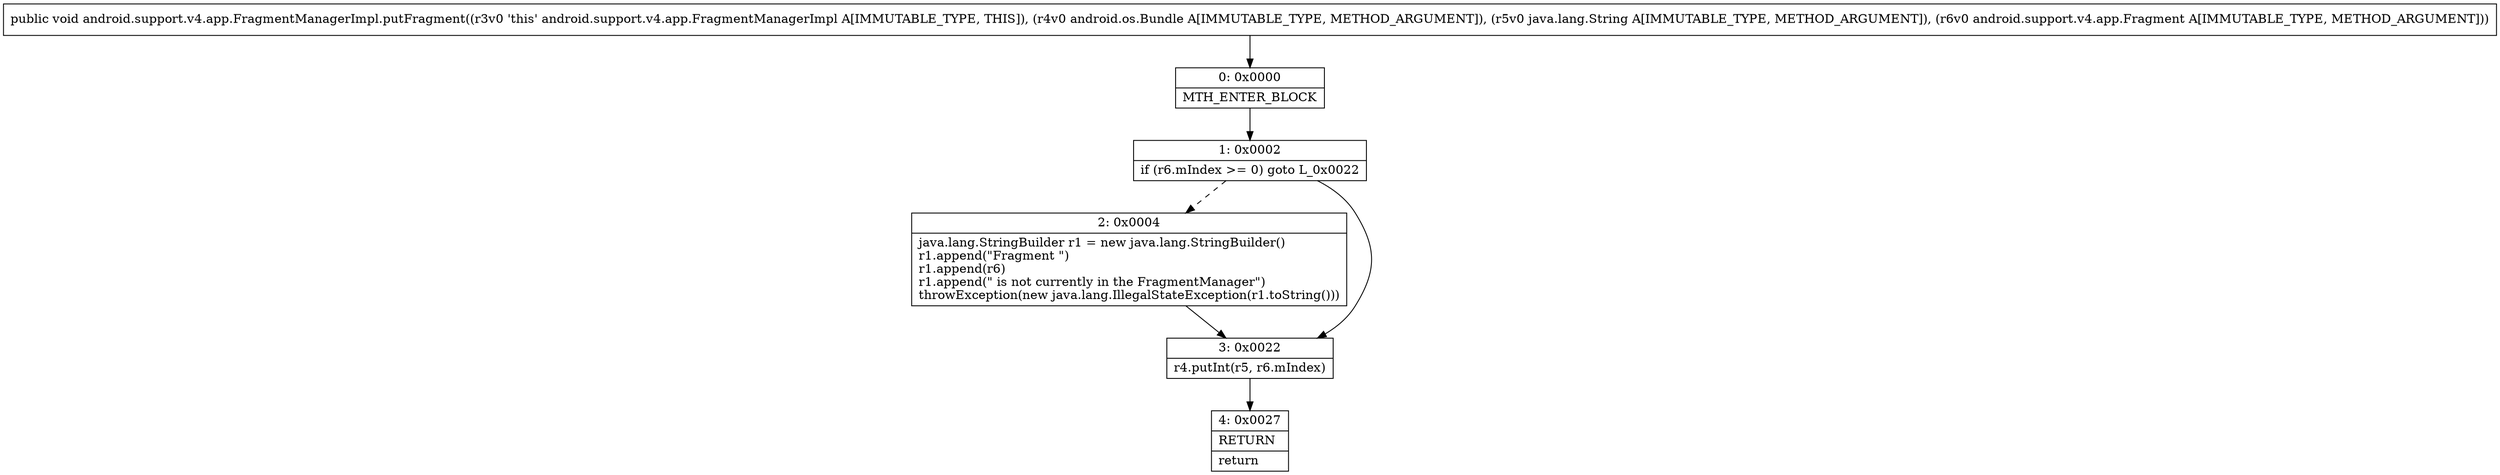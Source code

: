digraph "CFG forandroid.support.v4.app.FragmentManagerImpl.putFragment(Landroid\/os\/Bundle;Ljava\/lang\/String;Landroid\/support\/v4\/app\/Fragment;)V" {
Node_0 [shape=record,label="{0\:\ 0x0000|MTH_ENTER_BLOCK\l}"];
Node_1 [shape=record,label="{1\:\ 0x0002|if (r6.mIndex \>= 0) goto L_0x0022\l}"];
Node_2 [shape=record,label="{2\:\ 0x0004|java.lang.StringBuilder r1 = new java.lang.StringBuilder()\lr1.append(\"Fragment \")\lr1.append(r6)\lr1.append(\" is not currently in the FragmentManager\")\lthrowException(new java.lang.IllegalStateException(r1.toString()))\l}"];
Node_3 [shape=record,label="{3\:\ 0x0022|r4.putInt(r5, r6.mIndex)\l}"];
Node_4 [shape=record,label="{4\:\ 0x0027|RETURN\l|return\l}"];
MethodNode[shape=record,label="{public void android.support.v4.app.FragmentManagerImpl.putFragment((r3v0 'this' android.support.v4.app.FragmentManagerImpl A[IMMUTABLE_TYPE, THIS]), (r4v0 android.os.Bundle A[IMMUTABLE_TYPE, METHOD_ARGUMENT]), (r5v0 java.lang.String A[IMMUTABLE_TYPE, METHOD_ARGUMENT]), (r6v0 android.support.v4.app.Fragment A[IMMUTABLE_TYPE, METHOD_ARGUMENT])) }"];
MethodNode -> Node_0;
Node_0 -> Node_1;
Node_1 -> Node_2[style=dashed];
Node_1 -> Node_3;
Node_2 -> Node_3;
Node_3 -> Node_4;
}

